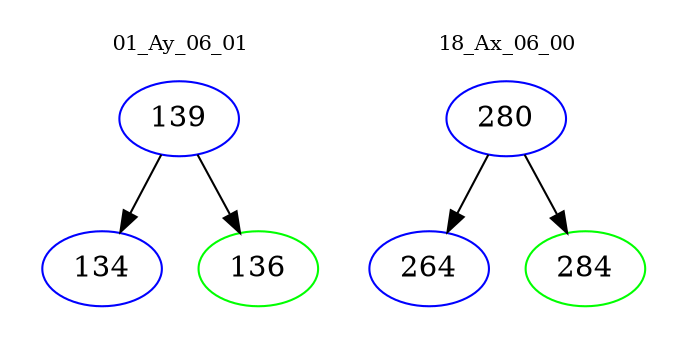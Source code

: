 digraph{
subgraph cluster_0 {
color = white
label = "01_Ay_06_01";
fontsize=10;
T0_139 [label="139", color="blue"]
T0_139 -> T0_134 [color="black"]
T0_134 [label="134", color="blue"]
T0_139 -> T0_136 [color="black"]
T0_136 [label="136", color="green"]
}
subgraph cluster_1 {
color = white
label = "18_Ax_06_00";
fontsize=10;
T1_280 [label="280", color="blue"]
T1_280 -> T1_264 [color="black"]
T1_264 [label="264", color="blue"]
T1_280 -> T1_284 [color="black"]
T1_284 [label="284", color="green"]
}
}
